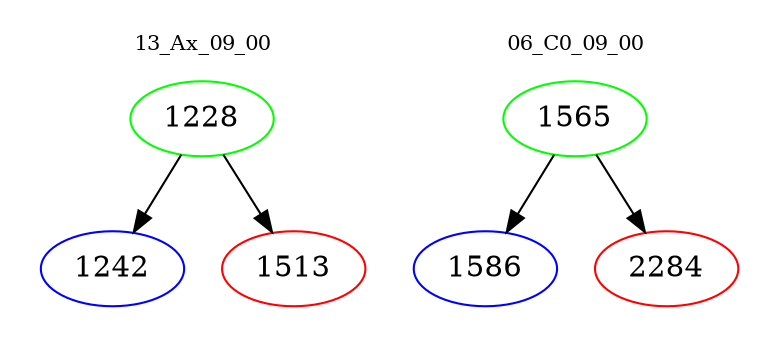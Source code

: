 digraph{
subgraph cluster_0 {
color = white
label = "13_Ax_09_00";
fontsize=10;
T0_1228 [label="1228", color="green"]
T0_1228 -> T0_1242 [color="black"]
T0_1242 [label="1242", color="blue"]
T0_1228 -> T0_1513 [color="black"]
T0_1513 [label="1513", color="red"]
}
subgraph cluster_1 {
color = white
label = "06_C0_09_00";
fontsize=10;
T1_1565 [label="1565", color="green"]
T1_1565 -> T1_1586 [color="black"]
T1_1586 [label="1586", color="blue"]
T1_1565 -> T1_2284 [color="black"]
T1_2284 [label="2284", color="red"]
}
}
